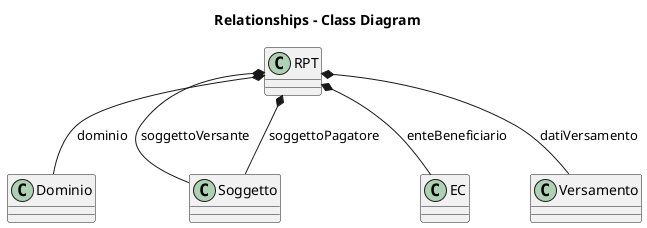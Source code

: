 @startuml

title Relationships - Class Diagram


class RPT {
  
}

class Dominio{
 
}

class Soggetto {

}

class EC {
}

class Versamento {
}

RPT *-- Soggetto : soggettoVersante 
RPT *-- Soggetto : soggettoPagatore
RPT *-- Dominio : dominio
RPT *-- EC : enteBeneficiario
RPT *-- Versamento : datiVersamento

@enduml